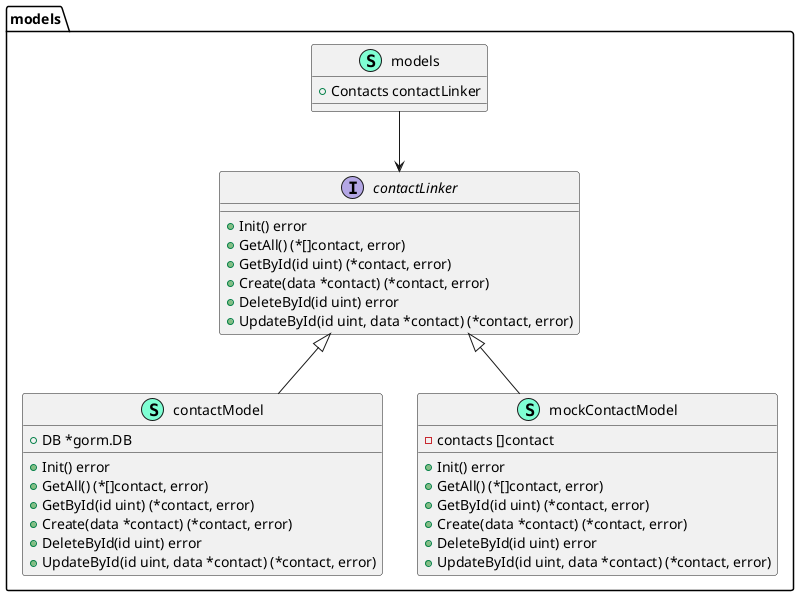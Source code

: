 @startuml models

namespace models {
    interface contactLinker  {
        + Init() error
        + GetAll() (*[]contact, error)
        + GetById(id uint) (*contact, error)
        + Create(data *contact) (*contact, error)
        + DeleteById(id uint) error
        + UpdateById(id uint, data *contact) (*contact, error)

    }
    class contactModel << (S,Aquamarine) >> {
        + DB *gorm.DB

        + Init() error
        + GetAll() (*[]contact, error)
        + GetById(id uint) (*contact, error)
        + Create(data *contact) (*contact, error)
        + DeleteById(id uint) error
        + UpdateById(id uint, data *contact) (*contact, error)

    }
    class mockContactModel << (S,Aquamarine) >> {
        - contacts []contact

        + Init() error
        + GetAll() (*[]contact, error)
        + GetById(id uint) (*contact, error)
        + Create(data *contact) (*contact, error)
        + DeleteById(id uint) error
        + UpdateById(id uint, data *contact) (*contact, error)

    }
    class models << (S,Aquamarine) >> {
        + Contacts contactLinker

    }
}

"models.models" -d-> "models.contactLinker"
"models.contactLinker" <|-- "models.contactModel"
"models.contactLinker" <|-- "models.mockContactModel"

@enduml
